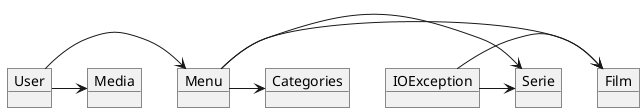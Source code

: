 @startuml

object Menu
object Film
object Serie
object User
object Categories
object IOException
object Media

User -> Menu
User -> Media
Menu -> Film
Menu -> Serie
Menu -> Categories
IOException -> Film
IOException -> Serie

@enduml